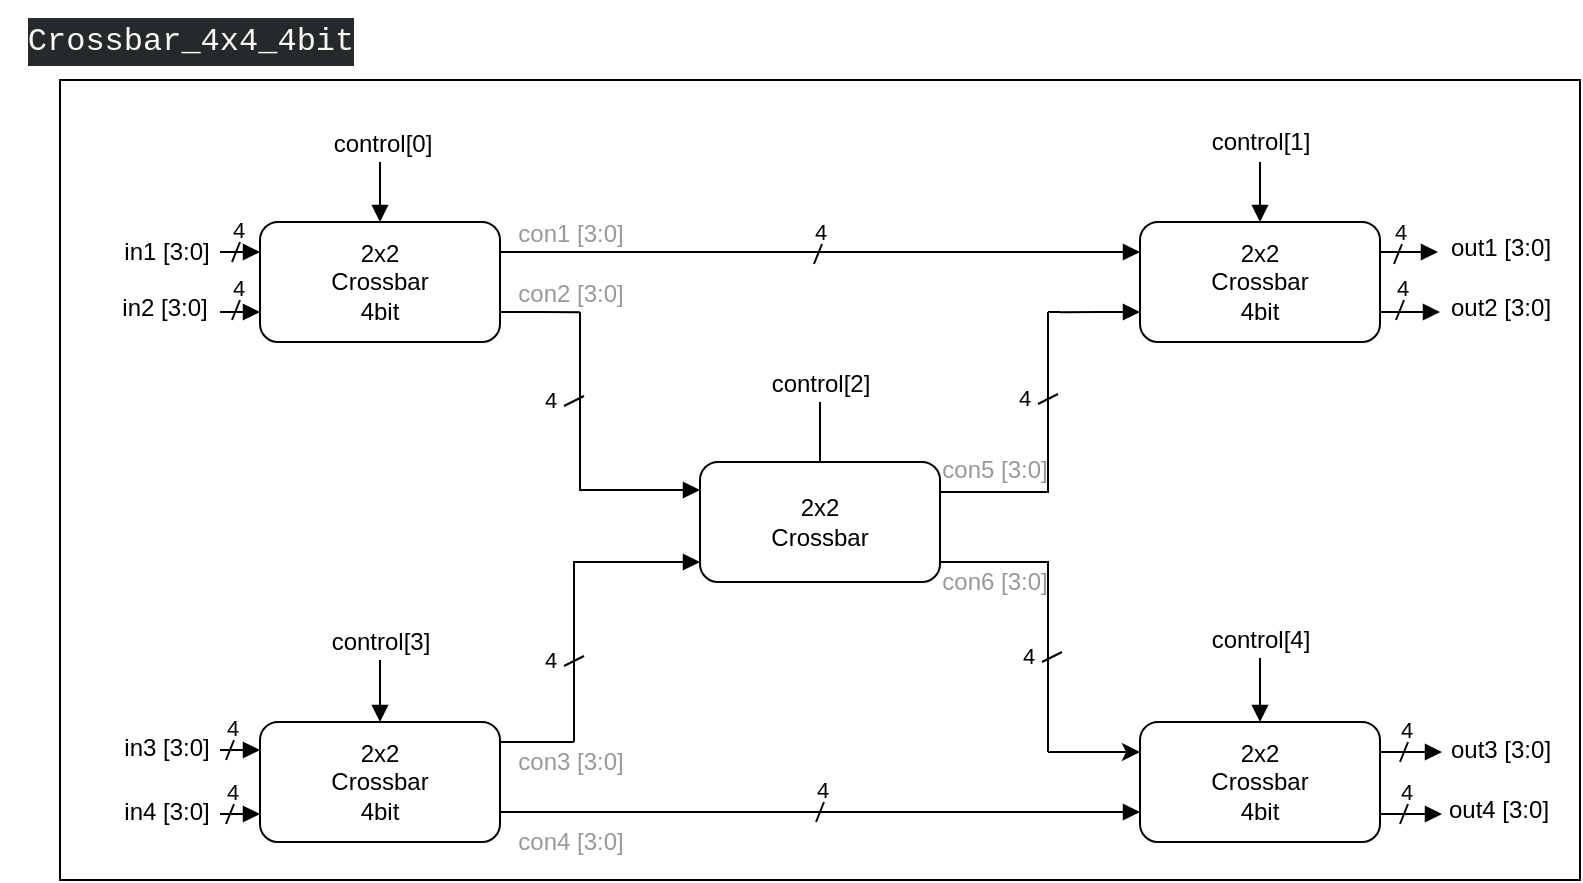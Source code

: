 <mxfile version="24.7.8">
  <diagram name="第 1 页" id="7My_zcyrMPkNygN9AO77">
    <mxGraphModel dx="1080" dy="782" grid="1" gridSize="10" guides="1" tooltips="1" connect="1" arrows="1" fold="1" page="1" pageScale="1" pageWidth="827" pageHeight="1169" math="0" shadow="0">
      <root>
        <mxCell id="0" />
        <mxCell id="1" parent="0" />
        <mxCell id="prTuEgpWI0fgyeagtICj-27" value="" style="group" parent="1" vertex="1" connectable="0">
          <mxGeometry x="111" y="349" width="30" height="31" as="geometry" />
        </mxCell>
        <mxCell id="prTuEgpWI0fgyeagtICj-28" value="4" style="text;html=1;align=center;verticalAlign=middle;resizable=0;points=[];autosize=1;strokeColor=none;fillColor=none;fontFamily=Helvetica;fontSize=11;fontColor=default;labelBackgroundColor=default;" parent="prTuEgpWI0fgyeagtICj-27" vertex="1">
          <mxGeometry width="30" height="30" as="geometry" />
        </mxCell>
        <mxCell id="prTuEgpWI0fgyeagtICj-29" value="" style="endArrow=none;html=1;rounded=0;strokeColor=default;align=center;verticalAlign=middle;fontFamily=Helvetica;fontSize=11;fontColor=default;labelBackgroundColor=default;" parent="prTuEgpWI0fgyeagtICj-27" edge="1">
          <mxGeometry width="50" height="50" relative="1" as="geometry">
            <mxPoint x="12" y="31" as="sourcePoint" />
            <mxPoint x="16" y="21" as="targetPoint" />
          </mxGeometry>
        </mxCell>
        <mxCell id="prTuEgpWI0fgyeagtICj-30" value="" style="group" parent="1" vertex="1" connectable="0">
          <mxGeometry x="111" y="381" width="30" height="31" as="geometry" />
        </mxCell>
        <mxCell id="prTuEgpWI0fgyeagtICj-31" value="4" style="text;html=1;align=center;verticalAlign=middle;resizable=0;points=[];autosize=1;strokeColor=none;fillColor=none;fontFamily=Helvetica;fontSize=11;fontColor=default;labelBackgroundColor=default;" parent="prTuEgpWI0fgyeagtICj-30" vertex="1">
          <mxGeometry width="30" height="30" as="geometry" />
        </mxCell>
        <mxCell id="prTuEgpWI0fgyeagtICj-32" value="" style="endArrow=none;html=1;rounded=0;strokeColor=default;align=center;verticalAlign=middle;fontFamily=Helvetica;fontSize=11;fontColor=default;labelBackgroundColor=default;" parent="prTuEgpWI0fgyeagtICj-30" edge="1">
          <mxGeometry width="50" height="50" relative="1" as="geometry">
            <mxPoint x="12" y="31" as="sourcePoint" />
            <mxPoint x="16" y="21" as="targetPoint" />
          </mxGeometry>
        </mxCell>
        <mxCell id="prTuEgpWI0fgyeagtICj-36" value="" style="group" parent="1" vertex="1" connectable="0">
          <mxGeometry x="698" y="381" width="30" height="31" as="geometry" />
        </mxCell>
        <mxCell id="prTuEgpWI0fgyeagtICj-37" value="4" style="text;html=1;align=center;verticalAlign=middle;resizable=0;points=[];autosize=1;strokeColor=none;fillColor=none;fontFamily=Helvetica;fontSize=11;fontColor=default;labelBackgroundColor=default;" parent="prTuEgpWI0fgyeagtICj-36" vertex="1">
          <mxGeometry width="30" height="30" as="geometry" />
        </mxCell>
        <mxCell id="prTuEgpWI0fgyeagtICj-38" value="" style="endArrow=none;html=1;rounded=0;strokeColor=default;align=center;verticalAlign=middle;fontFamily=Helvetica;fontSize=11;fontColor=default;labelBackgroundColor=default;" parent="prTuEgpWI0fgyeagtICj-36" edge="1">
          <mxGeometry width="50" height="50" relative="1" as="geometry">
            <mxPoint x="12" y="31" as="sourcePoint" />
            <mxPoint x="16" y="21" as="targetPoint" />
          </mxGeometry>
        </mxCell>
        <mxCell id="prTuEgpWI0fgyeagtICj-33" value="" style="group" parent="1" vertex="1" connectable="0">
          <mxGeometry x="698" y="350" width="30" height="31" as="geometry" />
        </mxCell>
        <mxCell id="prTuEgpWI0fgyeagtICj-34" value="4" style="text;html=1;align=center;verticalAlign=middle;resizable=0;points=[];autosize=1;strokeColor=none;fillColor=none;fontFamily=Helvetica;fontSize=11;fontColor=default;labelBackgroundColor=default;" parent="prTuEgpWI0fgyeagtICj-33" vertex="1">
          <mxGeometry width="30" height="30" as="geometry" />
        </mxCell>
        <mxCell id="prTuEgpWI0fgyeagtICj-35" value="" style="endArrow=none;html=1;rounded=0;strokeColor=default;align=center;verticalAlign=middle;fontFamily=Helvetica;fontSize=11;fontColor=default;labelBackgroundColor=default;" parent="prTuEgpWI0fgyeagtICj-33" edge="1">
          <mxGeometry width="50" height="50" relative="1" as="geometry">
            <mxPoint x="12" y="31" as="sourcePoint" />
            <mxPoint x="16" y="21" as="targetPoint" />
          </mxGeometry>
        </mxCell>
        <mxCell id="prTuEgpWI0fgyeagtICj-42" value="" style="group" parent="1" vertex="1" connectable="0">
          <mxGeometry x="696" y="129" width="30" height="31" as="geometry" />
        </mxCell>
        <mxCell id="prTuEgpWI0fgyeagtICj-43" value="4" style="text;html=1;align=center;verticalAlign=middle;resizable=0;points=[];autosize=1;strokeColor=none;fillColor=none;fontFamily=Helvetica;fontSize=11;fontColor=default;labelBackgroundColor=default;" parent="prTuEgpWI0fgyeagtICj-42" vertex="1">
          <mxGeometry width="30" height="30" as="geometry" />
        </mxCell>
        <mxCell id="prTuEgpWI0fgyeagtICj-44" value="" style="endArrow=none;html=1;rounded=0;strokeColor=default;align=center;verticalAlign=middle;fontFamily=Helvetica;fontSize=11;fontColor=default;labelBackgroundColor=default;" parent="prTuEgpWI0fgyeagtICj-42" edge="1">
          <mxGeometry width="50" height="50" relative="1" as="geometry">
            <mxPoint x="12" y="31" as="sourcePoint" />
            <mxPoint x="16" y="21" as="targetPoint" />
          </mxGeometry>
        </mxCell>
        <mxCell id="prTuEgpWI0fgyeagtICj-39" value="" style="group" parent="1" vertex="1" connectable="0">
          <mxGeometry x="695" y="101" width="30" height="31" as="geometry" />
        </mxCell>
        <mxCell id="prTuEgpWI0fgyeagtICj-40" value="4" style="text;html=1;align=center;verticalAlign=middle;resizable=0;points=[];autosize=1;strokeColor=none;fillColor=none;fontFamily=Helvetica;fontSize=11;fontColor=default;labelBackgroundColor=default;" parent="prTuEgpWI0fgyeagtICj-39" vertex="1">
          <mxGeometry width="30" height="30" as="geometry" />
        </mxCell>
        <mxCell id="prTuEgpWI0fgyeagtICj-41" value="" style="endArrow=none;html=1;rounded=0;strokeColor=default;align=center;verticalAlign=middle;fontFamily=Helvetica;fontSize=11;fontColor=default;labelBackgroundColor=default;" parent="prTuEgpWI0fgyeagtICj-39" edge="1">
          <mxGeometry width="50" height="50" relative="1" as="geometry">
            <mxPoint x="12" y="31" as="sourcePoint" />
            <mxPoint x="16" y="21" as="targetPoint" />
          </mxGeometry>
        </mxCell>
        <mxCell id="bpWwvKH8oXEjs5yXo9sm-51" value="con1 [3:0]" style="text;html=1;align=center;verticalAlign=middle;resizable=0;points=[];autosize=1;strokeColor=none;fillColor=none;fontColor=#999999;" parent="1" vertex="1">
          <mxGeometry x="255" y="102" width="80" height="30" as="geometry" />
        </mxCell>
        <mxCell id="prTuEgpWI0fgyeagtICj-4" value="" style="group" parent="1" vertex="1" connectable="0">
          <mxGeometry x="114" y="100" width="30" height="31" as="geometry" />
        </mxCell>
        <mxCell id="prTuEgpWI0fgyeagtICj-3" value="4" style="text;html=1;align=center;verticalAlign=middle;resizable=0;points=[];autosize=1;strokeColor=none;fillColor=none;fontFamily=Helvetica;fontSize=11;fontColor=default;labelBackgroundColor=default;" parent="prTuEgpWI0fgyeagtICj-4" vertex="1">
          <mxGeometry width="30" height="30" as="geometry" />
        </mxCell>
        <mxCell id="prTuEgpWI0fgyeagtICj-2" value="" style="endArrow=none;html=1;rounded=0;strokeColor=default;align=center;verticalAlign=middle;fontFamily=Helvetica;fontSize=11;fontColor=default;labelBackgroundColor=default;" parent="prTuEgpWI0fgyeagtICj-4" edge="1">
          <mxGeometry width="50" height="50" relative="1" as="geometry">
            <mxPoint x="12" y="31" as="sourcePoint" />
            <mxPoint x="16" y="21" as="targetPoint" />
          </mxGeometry>
        </mxCell>
        <mxCell id="prTuEgpWI0fgyeagtICj-5" value="" style="group" parent="1" vertex="1" connectable="0">
          <mxGeometry x="114" y="129" width="30" height="31" as="geometry" />
        </mxCell>
        <mxCell id="prTuEgpWI0fgyeagtICj-6" value="4" style="text;html=1;align=center;verticalAlign=middle;resizable=0;points=[];autosize=1;strokeColor=none;fillColor=none;fontFamily=Helvetica;fontSize=11;fontColor=default;labelBackgroundColor=default;" parent="prTuEgpWI0fgyeagtICj-5" vertex="1">
          <mxGeometry width="30" height="30" as="geometry" />
        </mxCell>
        <mxCell id="prTuEgpWI0fgyeagtICj-7" value="" style="endArrow=none;html=1;rounded=0;strokeColor=default;align=center;verticalAlign=middle;fontFamily=Helvetica;fontSize=11;fontColor=default;labelBackgroundColor=default;" parent="prTuEgpWI0fgyeagtICj-5" edge="1">
          <mxGeometry width="50" height="50" relative="1" as="geometry">
            <mxPoint x="12" y="31" as="sourcePoint" />
            <mxPoint x="16" y="21" as="targetPoint" />
          </mxGeometry>
        </mxCell>
        <mxCell id="bpWwvKH8oXEjs5yXo9sm-58" value="con4 [3:0]" style="text;html=1;align=center;verticalAlign=middle;resizable=0;points=[];autosize=1;strokeColor=none;fillColor=none;fontColor=#999999;" parent="1" vertex="1">
          <mxGeometry x="255" y="406" width="80" height="30" as="geometry" />
        </mxCell>
        <mxCell id="bpWwvKH8oXEjs5yXo9sm-21" value="" style="endArrow=none;html=1;rounded=0;exitX=0.063;exitY=0.167;exitDx=0;exitDy=0;exitPerimeter=0;" parent="1" edge="1" source="bpWwvKH8oXEjs5yXo9sm-57">
          <mxGeometry width="50" height="50" relative="1" as="geometry">
            <mxPoint x="120" y="371" as="sourcePoint" />
            <mxPoint x="290" y="371" as="targetPoint" />
          </mxGeometry>
        </mxCell>
        <mxCell id="bpWwvKH8oXEjs5yXo9sm-9" value="" style="endArrow=block;html=1;rounded=0;entryX=0;entryY=0.75;entryDx=0;entryDy=0;endFill=1;" parent="1" edge="1" target="bpWwvKH8oXEjs5yXo9sm-1">
          <mxGeometry width="50" height="50" relative="1" as="geometry">
            <mxPoint x="120" y="156" as="sourcePoint" />
            <mxPoint x="290" y="155" as="targetPoint" />
          </mxGeometry>
        </mxCell>
        <mxCell id="bpWwvKH8oXEjs5yXo9sm-19" value="" style="endArrow=block;html=1;rounded=0;entryX=0;entryY=0.25;entryDx=0;entryDy=0;endFill=1;" parent="1" edge="1" target="bpWwvKH8oXEjs5yXo9sm-1">
          <mxGeometry width="50" height="50" relative="1" as="geometry">
            <mxPoint x="120" y="126" as="sourcePoint" />
            <mxPoint x="720" y="126" as="targetPoint" />
          </mxGeometry>
        </mxCell>
        <mxCell id="bpWwvKH8oXEjs5yXo9sm-52" value="con2 [3:0]" style="text;html=1;align=center;verticalAlign=middle;resizable=0;points=[];autosize=1;strokeColor=none;fillColor=none;fontColor=#999999;" parent="1" vertex="1">
          <mxGeometry x="255" y="132" width="80" height="30" as="geometry" />
        </mxCell>
        <mxCell id="eho3mYWAZgAzvTfSl7eD-1" style="edgeStyle=orthogonalEdgeStyle;shape=connector;rounded=0;orthogonalLoop=1;jettySize=auto;html=1;exitX=1;exitY=0.75;exitDx=0;exitDy=0;strokeColor=default;align=center;verticalAlign=middle;fontFamily=Helvetica;fontSize=11;fontColor=default;labelBackgroundColor=default;endArrow=none;endFill=0;" edge="1" parent="1" source="bpWwvKH8oXEjs5yXo9sm-1">
          <mxGeometry relative="1" as="geometry">
            <mxPoint x="300" y="156.091" as="targetPoint" />
          </mxGeometry>
        </mxCell>
        <mxCell id="eho3mYWAZgAzvTfSl7eD-2" style="edgeStyle=orthogonalEdgeStyle;shape=connector;rounded=0;orthogonalLoop=1;jettySize=auto;html=1;exitX=1;exitY=0.25;exitDx=0;exitDy=0;entryX=0;entryY=0.25;entryDx=0;entryDy=0;strokeColor=default;align=center;verticalAlign=middle;fontFamily=Helvetica;fontSize=11;fontColor=default;labelBackgroundColor=default;endArrow=block;endFill=1;" edge="1" parent="1" source="bpWwvKH8oXEjs5yXo9sm-1" target="bpWwvKH8oXEjs5yXo9sm-4">
          <mxGeometry relative="1" as="geometry" />
        </mxCell>
        <mxCell id="bpWwvKH8oXEjs5yXo9sm-1" value="2x2&lt;br&gt;Crossbar&lt;div&gt;4bit&lt;/div&gt;" style="rounded=1;whiteSpace=wrap;html=1;" parent="1" vertex="1">
          <mxGeometry x="140" y="111" width="120" height="60" as="geometry" />
        </mxCell>
        <mxCell id="eho3mYWAZgAzvTfSl7eD-9" style="edgeStyle=orthogonalEdgeStyle;shape=connector;rounded=0;orthogonalLoop=1;jettySize=auto;html=1;exitX=1;exitY=0.75;exitDx=0;exitDy=0;entryX=0;entryY=0.75;entryDx=0;entryDy=0;strokeColor=default;align=center;verticalAlign=middle;fontFamily=Helvetica;fontSize=11;fontColor=default;labelBackgroundColor=default;endArrow=block;endFill=1;" edge="1" parent="1" source="bpWwvKH8oXEjs5yXo9sm-2" target="bpWwvKH8oXEjs5yXo9sm-5">
          <mxGeometry relative="1" as="geometry" />
        </mxCell>
        <mxCell id="bpWwvKH8oXEjs5yXo9sm-2" value="2x2&lt;br&gt;Crossbar&lt;div&gt;4bit&lt;/div&gt;" style="rounded=1;whiteSpace=wrap;html=1;" parent="1" vertex="1">
          <mxGeometry x="140" y="361" width="120" height="60" as="geometry" />
        </mxCell>
        <mxCell id="bpWwvKH8oXEjs5yXo9sm-3" value="2x2&lt;br&gt;Crossbar" style="rounded=1;whiteSpace=wrap;html=1;" parent="1" vertex="1">
          <mxGeometry x="360" y="231" width="120" height="60" as="geometry" />
        </mxCell>
        <mxCell id="eho3mYWAZgAzvTfSl7eD-4" style="edgeStyle=orthogonalEdgeStyle;shape=connector;rounded=0;orthogonalLoop=1;jettySize=auto;html=1;exitX=0;exitY=0.75;exitDx=0;exitDy=0;strokeColor=default;align=center;verticalAlign=middle;fontFamily=Helvetica;fontSize=11;fontColor=default;labelBackgroundColor=default;endArrow=none;endFill=0;startArrow=block;startFill=1;" edge="1" parent="1" source="bpWwvKH8oXEjs5yXo9sm-4">
          <mxGeometry relative="1" as="geometry">
            <mxPoint x="540" y="156.073" as="targetPoint" />
          </mxGeometry>
        </mxCell>
        <mxCell id="bpWwvKH8oXEjs5yXo9sm-4" value="2x2&lt;br&gt;Crossbar&lt;div&gt;4bit&lt;/div&gt;" style="rounded=1;whiteSpace=wrap;html=1;" parent="1" vertex="1">
          <mxGeometry x="580" y="111" width="120" height="60" as="geometry" />
        </mxCell>
        <mxCell id="eho3mYWAZgAzvTfSl7eD-11" style="edgeStyle=orthogonalEdgeStyle;shape=connector;rounded=0;orthogonalLoop=1;jettySize=auto;html=1;exitX=1;exitY=0.25;exitDx=0;exitDy=0;strokeColor=default;align=center;verticalAlign=middle;fontFamily=Helvetica;fontSize=11;fontColor=default;labelBackgroundColor=default;endArrow=block;endFill=1;" edge="1" parent="1" source="bpWwvKH8oXEjs5yXo9sm-5">
          <mxGeometry relative="1" as="geometry">
            <mxPoint x="731" y="376" as="targetPoint" />
            <Array as="points">
              <mxPoint x="730" y="376" />
            </Array>
          </mxGeometry>
        </mxCell>
        <mxCell id="bpWwvKH8oXEjs5yXo9sm-5" value="2x2&lt;br&gt;Crossbar&lt;div&gt;4bit&lt;/div&gt;" style="rounded=1;whiteSpace=wrap;html=1;" parent="1" vertex="1">
          <mxGeometry x="580" y="361" width="120" height="60" as="geometry" />
        </mxCell>
        <mxCell id="bpWwvKH8oXEjs5yXo9sm-14" value="" style="group;flipH=1;" parent="1" vertex="1" connectable="0">
          <mxGeometry x="480" y="156" width="60" height="89" as="geometry" />
        </mxCell>
        <mxCell id="bpWwvKH8oXEjs5yXo9sm-12" value="" style="endArrow=none;html=1;rounded=0;entryX=0;entryY=0.25;entryDx=0;entryDy=0;" parent="bpWwvKH8oXEjs5yXo9sm-14" edge="1">
          <mxGeometry width="50" height="50" relative="1" as="geometry">
            <mxPoint x="54" as="sourcePoint" />
            <mxPoint y="90" as="targetPoint" />
            <Array as="points">
              <mxPoint x="54" y="46" />
              <mxPoint x="54" y="90" />
            </Array>
          </mxGeometry>
        </mxCell>
        <mxCell id="bpWwvKH8oXEjs5yXo9sm-13" value="" style="endArrow=none;html=1;rounded=0;exitX=1;exitY=0.75;exitDx=0;exitDy=0;" parent="bpWwvKH8oXEjs5yXo9sm-14" edge="1">
          <mxGeometry width="50" height="50" relative="1" as="geometry">
            <mxPoint x="60" as="sourcePoint" />
            <mxPoint x="54" as="targetPoint" />
          </mxGeometry>
        </mxCell>
        <mxCell id="bpWwvKH8oXEjs5yXo9sm-57" value="con3&amp;nbsp;[3:0]" style="text;html=1;align=center;verticalAlign=middle;resizable=0;points=[];autosize=1;strokeColor=none;fillColor=none;fontColor=#999999;" parent="1" vertex="1">
          <mxGeometry x="255" y="366" width="80" height="30" as="geometry" />
        </mxCell>
        <mxCell id="bpWwvKH8oXEjs5yXo9sm-59" value="con5 [3:0]" style="text;html=1;align=center;verticalAlign=middle;resizable=0;points=[];autosize=1;strokeColor=none;fillColor=none;fontColor=#999999;" parent="1" vertex="1">
          <mxGeometry x="467" y="220" width="80" height="30" as="geometry" />
        </mxCell>
        <mxCell id="bpWwvKH8oXEjs5yXo9sm-17" value="" style="endArrow=none;html=1;rounded=0;entryX=0;entryY=0.25;entryDx=0;entryDy=0;" parent="1" edge="1">
          <mxGeometry width="50" height="50" relative="1" as="geometry">
            <mxPoint x="534" y="376" as="sourcePoint" />
            <mxPoint x="480" y="281" as="targetPoint" />
            <Array as="points">
              <mxPoint x="534" y="325" />
              <mxPoint x="534" y="281" />
            </Array>
          </mxGeometry>
        </mxCell>
        <mxCell id="bpWwvKH8oXEjs5yXo9sm-60" value="con6 [3:0]" style="text;html=1;align=center;verticalAlign=middle;resizable=0;points=[];autosize=1;strokeColor=none;fillColor=none;fontColor=#999999;" parent="1" vertex="1">
          <mxGeometry x="467" y="276" width="80" height="30" as="geometry" />
        </mxCell>
        <mxCell id="bpWwvKH8oXEjs5yXo9sm-48" value="" style="endArrow=block;html=1;rounded=0;entryX=0;entryY=0.25;entryDx=0;entryDy=0;endFill=1;" parent="1" edge="1">
          <mxGeometry width="50" height="50" relative="1" as="geometry">
            <mxPoint x="300" y="156" as="sourcePoint" />
            <mxPoint x="360" y="245" as="targetPoint" />
            <Array as="points">
              <mxPoint x="300" y="210" />
              <mxPoint x="300" y="245" />
            </Array>
          </mxGeometry>
        </mxCell>
        <mxCell id="bpWwvKH8oXEjs5yXo9sm-10" value="" style="endArrow=block;html=1;rounded=0;entryX=0;entryY=0.25;entryDx=0;entryDy=0;endFill=1;" parent="1" edge="1">
          <mxGeometry width="50" height="50" relative="1" as="geometry">
            <mxPoint x="297" y="371" as="sourcePoint" />
            <mxPoint x="360" y="281" as="targetPoint" />
            <Array as="points">
              <mxPoint x="297" y="325" />
              <mxPoint x="297" y="281" />
            </Array>
          </mxGeometry>
        </mxCell>
        <mxCell id="bpWwvKH8oXEjs5yXo9sm-11" value="" style="endArrow=none;html=1;rounded=0;exitX=1;exitY=0.75;exitDx=0;exitDy=0;" parent="1" edge="1">
          <mxGeometry width="50" height="50" relative="1" as="geometry">
            <mxPoint x="290" y="371" as="sourcePoint" />
            <mxPoint x="297" y="371" as="targetPoint" />
          </mxGeometry>
        </mxCell>
        <mxCell id="bpWwvKH8oXEjs5yXo9sm-68" value="in1 [3:0]" style="text;html=1;align=center;verticalAlign=middle;resizable=0;points=[];autosize=1;strokeColor=none;fillColor=none;" parent="1" vertex="1">
          <mxGeometry x="58" y="111" width="70" height="30" as="geometry" />
        </mxCell>
        <mxCell id="bpWwvKH8oXEjs5yXo9sm-69" value="in2 [3:0]" style="text;html=1;align=center;verticalAlign=middle;resizable=0;points=[];autosize=1;strokeColor=none;fillColor=none;" parent="1" vertex="1">
          <mxGeometry x="57" y="139" width="70" height="30" as="geometry" />
        </mxCell>
        <mxCell id="bpWwvKH8oXEjs5yXo9sm-70" value="in3 [3:0]" style="text;html=1;align=center;verticalAlign=middle;resizable=0;points=[];autosize=1;strokeColor=none;fillColor=none;" parent="1" vertex="1">
          <mxGeometry x="58" y="359" width="70" height="30" as="geometry" />
        </mxCell>
        <mxCell id="bpWwvKH8oXEjs5yXo9sm-71" value="in4 [3:0]" style="text;html=1;align=center;verticalAlign=middle;resizable=0;points=[];autosize=1;strokeColor=none;fillColor=none;" parent="1" vertex="1">
          <mxGeometry x="58" y="391" width="70" height="30" as="geometry" />
        </mxCell>
        <mxCell id="bpWwvKH8oXEjs5yXo9sm-72" value="out1 [3:0]" style="text;html=1;align=center;verticalAlign=middle;resizable=0;points=[];autosize=1;strokeColor=none;fillColor=none;" parent="1" vertex="1">
          <mxGeometry x="725" y="109" width="70" height="30" as="geometry" />
        </mxCell>
        <mxCell id="bpWwvKH8oXEjs5yXo9sm-73" value="out2 [3:0]" style="text;html=1;align=center;verticalAlign=middle;resizable=0;points=[];autosize=1;strokeColor=none;fillColor=none;" parent="1" vertex="1">
          <mxGeometry x="725" y="139" width="70" height="30" as="geometry" />
        </mxCell>
        <mxCell id="bpWwvKH8oXEjs5yXo9sm-74" value="out3 [3:0]" style="text;html=1;align=center;verticalAlign=middle;resizable=0;points=[];autosize=1;strokeColor=none;fillColor=none;" parent="1" vertex="1">
          <mxGeometry x="725" y="360" width="70" height="30" as="geometry" />
        </mxCell>
        <mxCell id="bpWwvKH8oXEjs5yXo9sm-75" value="out4 [3:0]" style="text;html=1;align=center;verticalAlign=middle;resizable=0;points=[];autosize=1;strokeColor=none;fillColor=none;" parent="1" vertex="1">
          <mxGeometry x="724" y="390" width="70" height="30" as="geometry" />
        </mxCell>
        <mxCell id="bpWwvKH8oXEjs5yXo9sm-76" value="" style="endArrow=none;html=1;rounded=0;exitX=0.5;exitY=0;exitDx=0;exitDy=0;startArrow=block;startFill=1;" parent="1" source="bpWwvKH8oXEjs5yXo9sm-1" edge="1">
          <mxGeometry width="50" height="50" relative="1" as="geometry">
            <mxPoint x="390" y="391" as="sourcePoint" />
            <mxPoint x="200" y="81" as="targetPoint" />
          </mxGeometry>
        </mxCell>
        <mxCell id="bpWwvKH8oXEjs5yXo9sm-77" value="" style="endArrow=none;html=1;rounded=0;exitX=0.5;exitY=0;exitDx=0;exitDy=0;startArrow=block;startFill=1;" parent="1" edge="1" source="bpWwvKH8oXEjs5yXo9sm-2">
          <mxGeometry width="50" height="50" relative="1" as="geometry">
            <mxPoint x="200" y="360" as="sourcePoint" />
            <mxPoint x="200" y="330" as="targetPoint" />
          </mxGeometry>
        </mxCell>
        <mxCell id="bpWwvKH8oXEjs5yXo9sm-78" value="" style="endArrow=none;html=1;rounded=0;exitX=0.5;exitY=0;exitDx=0;exitDy=0;startArrow=block;startFill=1;" parent="1" edge="1">
          <mxGeometry width="50" height="50" relative="1" as="geometry">
            <mxPoint x="640" y="111" as="sourcePoint" />
            <mxPoint x="640" y="81" as="targetPoint" />
          </mxGeometry>
        </mxCell>
        <mxCell id="bpWwvKH8oXEjs5yXo9sm-79" value="" style="endArrow=none;html=1;rounded=0;exitX=0.5;exitY=0;exitDx=0;exitDy=0;startArrow=block;startFill=1;" parent="1" edge="1" source="bpWwvKH8oXEjs5yXo9sm-5">
          <mxGeometry width="50" height="50" relative="1" as="geometry">
            <mxPoint x="640" y="359" as="sourcePoint" />
            <mxPoint x="640" y="329" as="targetPoint" />
          </mxGeometry>
        </mxCell>
        <mxCell id="bpWwvKH8oXEjs5yXo9sm-80" value="control[0]" style="text;html=1;align=center;verticalAlign=middle;resizable=0;points=[];autosize=1;strokeColor=none;fillColor=none;" parent="1" vertex="1">
          <mxGeometry x="166" y="57" width="70" height="30" as="geometry" />
        </mxCell>
        <mxCell id="bpWwvKH8oXEjs5yXo9sm-81" value="control[1]" style="text;html=1;align=center;verticalAlign=middle;resizable=0;points=[];autosize=1;strokeColor=none;fillColor=none;" parent="1" vertex="1">
          <mxGeometry x="605" y="56" width="70" height="30" as="geometry" />
        </mxCell>
        <mxCell id="bpWwvKH8oXEjs5yXo9sm-82" value="control[2]" style="text;html=1;align=center;verticalAlign=middle;resizable=0;points=[];autosize=1;strokeColor=none;fillColor=none;" parent="1" vertex="1">
          <mxGeometry x="385" y="177" width="70" height="30" as="geometry" />
        </mxCell>
        <mxCell id="bpWwvKH8oXEjs5yXo9sm-83" value="" style="endArrow=none;html=1;rounded=0;exitX=0.5;exitY=0;exitDx=0;exitDy=0;" parent="1" edge="1">
          <mxGeometry width="50" height="50" relative="1" as="geometry">
            <mxPoint x="420" y="231" as="sourcePoint" />
            <mxPoint x="420" y="201" as="targetPoint" />
          </mxGeometry>
        </mxCell>
        <mxCell id="bpWwvKH8oXEjs5yXo9sm-84" value="control[3]" style="text;html=1;align=center;verticalAlign=middle;resizable=0;points=[];autosize=1;strokeColor=none;fillColor=none;" parent="1" vertex="1">
          <mxGeometry x="165" y="306" width="70" height="30" as="geometry" />
        </mxCell>
        <mxCell id="bpWwvKH8oXEjs5yXo9sm-85" value="control[4]" style="text;html=1;align=center;verticalAlign=middle;resizable=0;points=[];autosize=1;strokeColor=none;fillColor=none;" parent="1" vertex="1">
          <mxGeometry x="605" y="305" width="70" height="30" as="geometry" />
        </mxCell>
        <mxCell id="prTuEgpWI0fgyeagtICj-17" value="" style="group" parent="1" vertex="1" connectable="0">
          <mxGeometry x="270" y="315" width="32" height="30" as="geometry" />
        </mxCell>
        <mxCell id="prTuEgpWI0fgyeagtICj-15" value="4" style="text;html=1;align=center;verticalAlign=middle;resizable=0;points=[];autosize=1;strokeColor=none;fillColor=none;fontFamily=Helvetica;fontSize=11;fontColor=default;labelBackgroundColor=default;" parent="prTuEgpWI0fgyeagtICj-17" vertex="1">
          <mxGeometry width="30" height="30" as="geometry" />
        </mxCell>
        <mxCell id="prTuEgpWI0fgyeagtICj-16" value="" style="endArrow=none;html=1;rounded=0;strokeColor=default;align=center;verticalAlign=middle;fontFamily=Helvetica;fontSize=11;fontColor=default;labelBackgroundColor=default;" parent="prTuEgpWI0fgyeagtICj-17" edge="1">
          <mxGeometry width="50" height="50" relative="1" as="geometry">
            <mxPoint x="22" y="18" as="sourcePoint" />
            <mxPoint x="32" y="13" as="targetPoint" />
          </mxGeometry>
        </mxCell>
        <mxCell id="prTuEgpWI0fgyeagtICj-8" value="" style="group" parent="1" vertex="1" connectable="0">
          <mxGeometry x="405" y="101" width="30" height="31" as="geometry" />
        </mxCell>
        <mxCell id="prTuEgpWI0fgyeagtICj-9" value="4" style="text;html=1;align=center;verticalAlign=middle;resizable=0;points=[];autosize=1;strokeColor=none;fillColor=none;fontFamily=Helvetica;fontSize=11;fontColor=default;labelBackgroundColor=default;" parent="prTuEgpWI0fgyeagtICj-8" vertex="1">
          <mxGeometry width="30" height="30" as="geometry" />
        </mxCell>
        <mxCell id="prTuEgpWI0fgyeagtICj-10" value="" style="endArrow=none;html=1;rounded=0;strokeColor=default;align=center;verticalAlign=middle;fontFamily=Helvetica;fontSize=11;fontColor=default;labelBackgroundColor=default;" parent="prTuEgpWI0fgyeagtICj-8" edge="1">
          <mxGeometry width="50" height="50" relative="1" as="geometry">
            <mxPoint x="12" y="31" as="sourcePoint" />
            <mxPoint x="16" y="21" as="targetPoint" />
          </mxGeometry>
        </mxCell>
        <mxCell id="prTuEgpWI0fgyeagtICj-11" value="" style="group" parent="1" vertex="1" connectable="0">
          <mxGeometry x="406" y="380" width="30" height="31" as="geometry" />
        </mxCell>
        <mxCell id="prTuEgpWI0fgyeagtICj-12" value="4" style="text;html=1;align=center;verticalAlign=middle;resizable=0;points=[];autosize=1;strokeColor=none;fillColor=none;fontFamily=Helvetica;fontSize=11;fontColor=default;labelBackgroundColor=default;" parent="prTuEgpWI0fgyeagtICj-11" vertex="1">
          <mxGeometry width="30" height="30" as="geometry" />
        </mxCell>
        <mxCell id="prTuEgpWI0fgyeagtICj-13" value="" style="endArrow=none;html=1;rounded=0;strokeColor=default;align=center;verticalAlign=middle;fontFamily=Helvetica;fontSize=11;fontColor=default;labelBackgroundColor=default;" parent="prTuEgpWI0fgyeagtICj-11" edge="1">
          <mxGeometry width="50" height="50" relative="1" as="geometry">
            <mxPoint x="12" y="31" as="sourcePoint" />
            <mxPoint x="16" y="21" as="targetPoint" />
          </mxGeometry>
        </mxCell>
        <mxCell id="prTuEgpWI0fgyeagtICj-18" value="" style="group" parent="1" vertex="1" connectable="0">
          <mxGeometry x="270" y="185" width="32" height="30" as="geometry" />
        </mxCell>
        <mxCell id="prTuEgpWI0fgyeagtICj-19" value="4" style="text;html=1;align=center;verticalAlign=middle;resizable=0;points=[];autosize=1;strokeColor=none;fillColor=none;fontFamily=Helvetica;fontSize=11;fontColor=default;labelBackgroundColor=default;" parent="prTuEgpWI0fgyeagtICj-18" vertex="1">
          <mxGeometry width="30" height="30" as="geometry" />
        </mxCell>
        <mxCell id="prTuEgpWI0fgyeagtICj-20" value="" style="endArrow=none;html=1;rounded=0;strokeColor=default;align=center;verticalAlign=middle;fontFamily=Helvetica;fontSize=11;fontColor=default;labelBackgroundColor=default;" parent="prTuEgpWI0fgyeagtICj-18" edge="1">
          <mxGeometry width="50" height="50" relative="1" as="geometry">
            <mxPoint x="22" y="18" as="sourcePoint" />
            <mxPoint x="32" y="13" as="targetPoint" />
          </mxGeometry>
        </mxCell>
        <mxCell id="prTuEgpWI0fgyeagtICj-21" value="" style="group" parent="1" vertex="1" connectable="0">
          <mxGeometry x="507" y="184" width="32" height="30" as="geometry" />
        </mxCell>
        <mxCell id="prTuEgpWI0fgyeagtICj-22" value="4" style="text;html=1;align=center;verticalAlign=middle;resizable=0;points=[];autosize=1;strokeColor=none;fillColor=none;fontFamily=Helvetica;fontSize=11;fontColor=default;labelBackgroundColor=default;" parent="prTuEgpWI0fgyeagtICj-21" vertex="1">
          <mxGeometry width="30" height="30" as="geometry" />
        </mxCell>
        <mxCell id="prTuEgpWI0fgyeagtICj-23" value="" style="endArrow=none;html=1;rounded=0;strokeColor=default;align=center;verticalAlign=middle;fontFamily=Helvetica;fontSize=11;fontColor=default;labelBackgroundColor=default;" parent="prTuEgpWI0fgyeagtICj-21" edge="1">
          <mxGeometry width="50" height="50" relative="1" as="geometry">
            <mxPoint x="22" y="18" as="sourcePoint" />
            <mxPoint x="32" y="13" as="targetPoint" />
          </mxGeometry>
        </mxCell>
        <mxCell id="prTuEgpWI0fgyeagtICj-24" value="" style="group" parent="1" vertex="1" connectable="0">
          <mxGeometry x="509" y="313" width="32" height="30" as="geometry" />
        </mxCell>
        <mxCell id="prTuEgpWI0fgyeagtICj-25" value="4" style="text;html=1;align=center;verticalAlign=middle;resizable=0;points=[];autosize=1;strokeColor=none;fillColor=none;fontFamily=Helvetica;fontSize=11;fontColor=default;labelBackgroundColor=default;" parent="prTuEgpWI0fgyeagtICj-24" vertex="1">
          <mxGeometry width="30" height="30" as="geometry" />
        </mxCell>
        <mxCell id="prTuEgpWI0fgyeagtICj-26" value="" style="endArrow=none;html=1;rounded=0;strokeColor=default;align=center;verticalAlign=middle;fontFamily=Helvetica;fontSize=11;fontColor=default;labelBackgroundColor=default;" parent="prTuEgpWI0fgyeagtICj-24" edge="1">
          <mxGeometry width="50" height="50" relative="1" as="geometry">
            <mxPoint x="22" y="18" as="sourcePoint" />
            <mxPoint x="32" y="13" as="targetPoint" />
          </mxGeometry>
        </mxCell>
        <mxCell id="prTuEgpWI0fgyeagtICj-46" value="&lt;div style=&quot;color: rgb(248, 248, 242); background-color: rgb(38, 41, 44); font-family: &amp;quot;Fira Code&amp;quot;, Consolas, &amp;quot;Courier New&amp;quot;, monospace, Menlo, Monaco, &amp;quot;Courier New&amp;quot;, monospace; font-size: 16px; line-height: 24px; white-space-collapse: preserve;&quot;&gt;Crossbar_4x4_4bit&lt;/div&gt;" style="text;html=1;align=center;verticalAlign=middle;resizable=0;points=[];autosize=1;strokeColor=none;fillColor=none;fontFamily=Helvetica;fontSize=11;fontColor=default;labelBackgroundColor=default;" parent="1" vertex="1">
          <mxGeometry x="10" width="190" height="40" as="geometry" />
        </mxCell>
        <mxCell id="eho3mYWAZgAzvTfSl7eD-3" style="edgeStyle=orthogonalEdgeStyle;shape=connector;rounded=0;orthogonalLoop=1;jettySize=auto;html=1;exitX=1;exitY=0.25;exitDx=0;exitDy=0;entryX=0.057;entryY=0.571;entryDx=0;entryDy=0;entryPerimeter=0;strokeColor=default;align=center;verticalAlign=middle;fontFamily=Helvetica;fontSize=11;fontColor=default;labelBackgroundColor=default;endArrow=block;endFill=1;" edge="1" parent="1" source="bpWwvKH8oXEjs5yXo9sm-4" target="bpWwvKH8oXEjs5yXo9sm-72">
          <mxGeometry relative="1" as="geometry" />
        </mxCell>
        <mxCell id="eho3mYWAZgAzvTfSl7eD-5" style="edgeStyle=orthogonalEdgeStyle;shape=connector;rounded=0;orthogonalLoop=1;jettySize=auto;html=1;exitX=1;exitY=0.75;exitDx=0;exitDy=0;entryX=0.071;entryY=0.569;entryDx=0;entryDy=0;entryPerimeter=0;strokeColor=default;align=center;verticalAlign=middle;fontFamily=Helvetica;fontSize=11;fontColor=default;labelBackgroundColor=default;endArrow=block;endFill=1;" edge="1" parent="1" source="bpWwvKH8oXEjs5yXo9sm-4" target="bpWwvKH8oXEjs5yXo9sm-73">
          <mxGeometry relative="1" as="geometry" />
        </mxCell>
        <mxCell id="eho3mYWAZgAzvTfSl7eD-7" value="" style="endArrow=classic;html=1;rounded=0;strokeColor=default;align=center;verticalAlign=middle;fontFamily=Helvetica;fontSize=11;fontColor=default;labelBackgroundColor=default;entryX=0;entryY=0.25;entryDx=0;entryDy=0;" edge="1" parent="1" target="bpWwvKH8oXEjs5yXo9sm-5">
          <mxGeometry width="50" height="50" relative="1" as="geometry">
            <mxPoint x="534" y="376" as="sourcePoint" />
            <mxPoint x="600" y="370" as="targetPoint" />
          </mxGeometry>
        </mxCell>
        <mxCell id="eho3mYWAZgAzvTfSl7eD-12" style="edgeStyle=orthogonalEdgeStyle;shape=connector;rounded=0;orthogonalLoop=1;jettySize=auto;html=1;exitX=1;exitY=0.25;exitDx=0;exitDy=0;strokeColor=default;align=center;verticalAlign=middle;fontFamily=Helvetica;fontSize=11;fontColor=default;labelBackgroundColor=default;endArrow=block;endFill=1;" edge="1" parent="1">
          <mxGeometry relative="1" as="geometry">
            <mxPoint x="731" y="407" as="targetPoint" />
            <mxPoint x="700" y="407" as="sourcePoint" />
            <Array as="points">
              <mxPoint x="730" y="407" />
            </Array>
          </mxGeometry>
        </mxCell>
        <mxCell id="eho3mYWAZgAzvTfSl7eD-14" value="" style="endArrow=block;html=1;rounded=0;strokeColor=default;align=center;verticalAlign=middle;fontFamily=Helvetica;fontSize=11;fontColor=default;labelBackgroundColor=default;edgeStyle=orthogonalEdgeStyle;endFill=1;" edge="1" parent="1">
          <mxGeometry width="50" height="50" relative="1" as="geometry">
            <mxPoint x="120" y="407" as="sourcePoint" />
            <mxPoint x="140" y="407" as="targetPoint" />
            <Array as="points">
              <mxPoint x="130" y="407" />
              <mxPoint x="130" y="407" />
            </Array>
          </mxGeometry>
        </mxCell>
        <mxCell id="eho3mYWAZgAzvTfSl7eD-15" value="" style="endArrow=block;html=1;rounded=0;strokeColor=default;align=center;verticalAlign=middle;fontFamily=Helvetica;fontSize=11;fontColor=default;labelBackgroundColor=default;edgeStyle=orthogonalEdgeStyle;endFill=1;" edge="1" parent="1">
          <mxGeometry width="50" height="50" relative="1" as="geometry">
            <mxPoint x="120" y="375" as="sourcePoint" />
            <mxPoint x="140" y="375" as="targetPoint" />
            <Array as="points">
              <mxPoint x="130" y="375" />
              <mxPoint x="130" y="375" />
            </Array>
          </mxGeometry>
        </mxCell>
        <mxCell id="eho3mYWAZgAzvTfSl7eD-17" value="" style="rounded=0;whiteSpace=wrap;html=1;fontFamily=Helvetica;fontSize=11;fontColor=default;labelBackgroundColor=default;fillColor=none;" vertex="1" parent="1">
          <mxGeometry x="40" y="40" width="760" height="400" as="geometry" />
        </mxCell>
      </root>
    </mxGraphModel>
  </diagram>
</mxfile>

